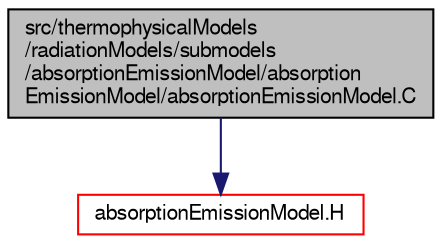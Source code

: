 digraph "src/thermophysicalModels/radiationModels/submodels/absorptionEmissionModel/absorptionEmissionModel/absorptionEmissionModel.C"
{
  bgcolor="transparent";
  edge [fontname="FreeSans",fontsize="10",labelfontname="FreeSans",labelfontsize="10"];
  node [fontname="FreeSans",fontsize="10",shape=record];
  Node0 [label="src/thermophysicalModels\l/radiationModels/submodels\l/absorptionEmissionModel/absorption\lEmissionModel/absorptionEmissionModel.C",height=0.2,width=0.4,color="black", fillcolor="grey75", style="filled", fontcolor="black"];
  Node0 -> Node1 [color="midnightblue",fontsize="10",style="solid",fontname="FreeSans"];
  Node1 [label="absorptionEmissionModel.H",height=0.2,width=0.4,color="red",URL="$a16022.html"];
}
